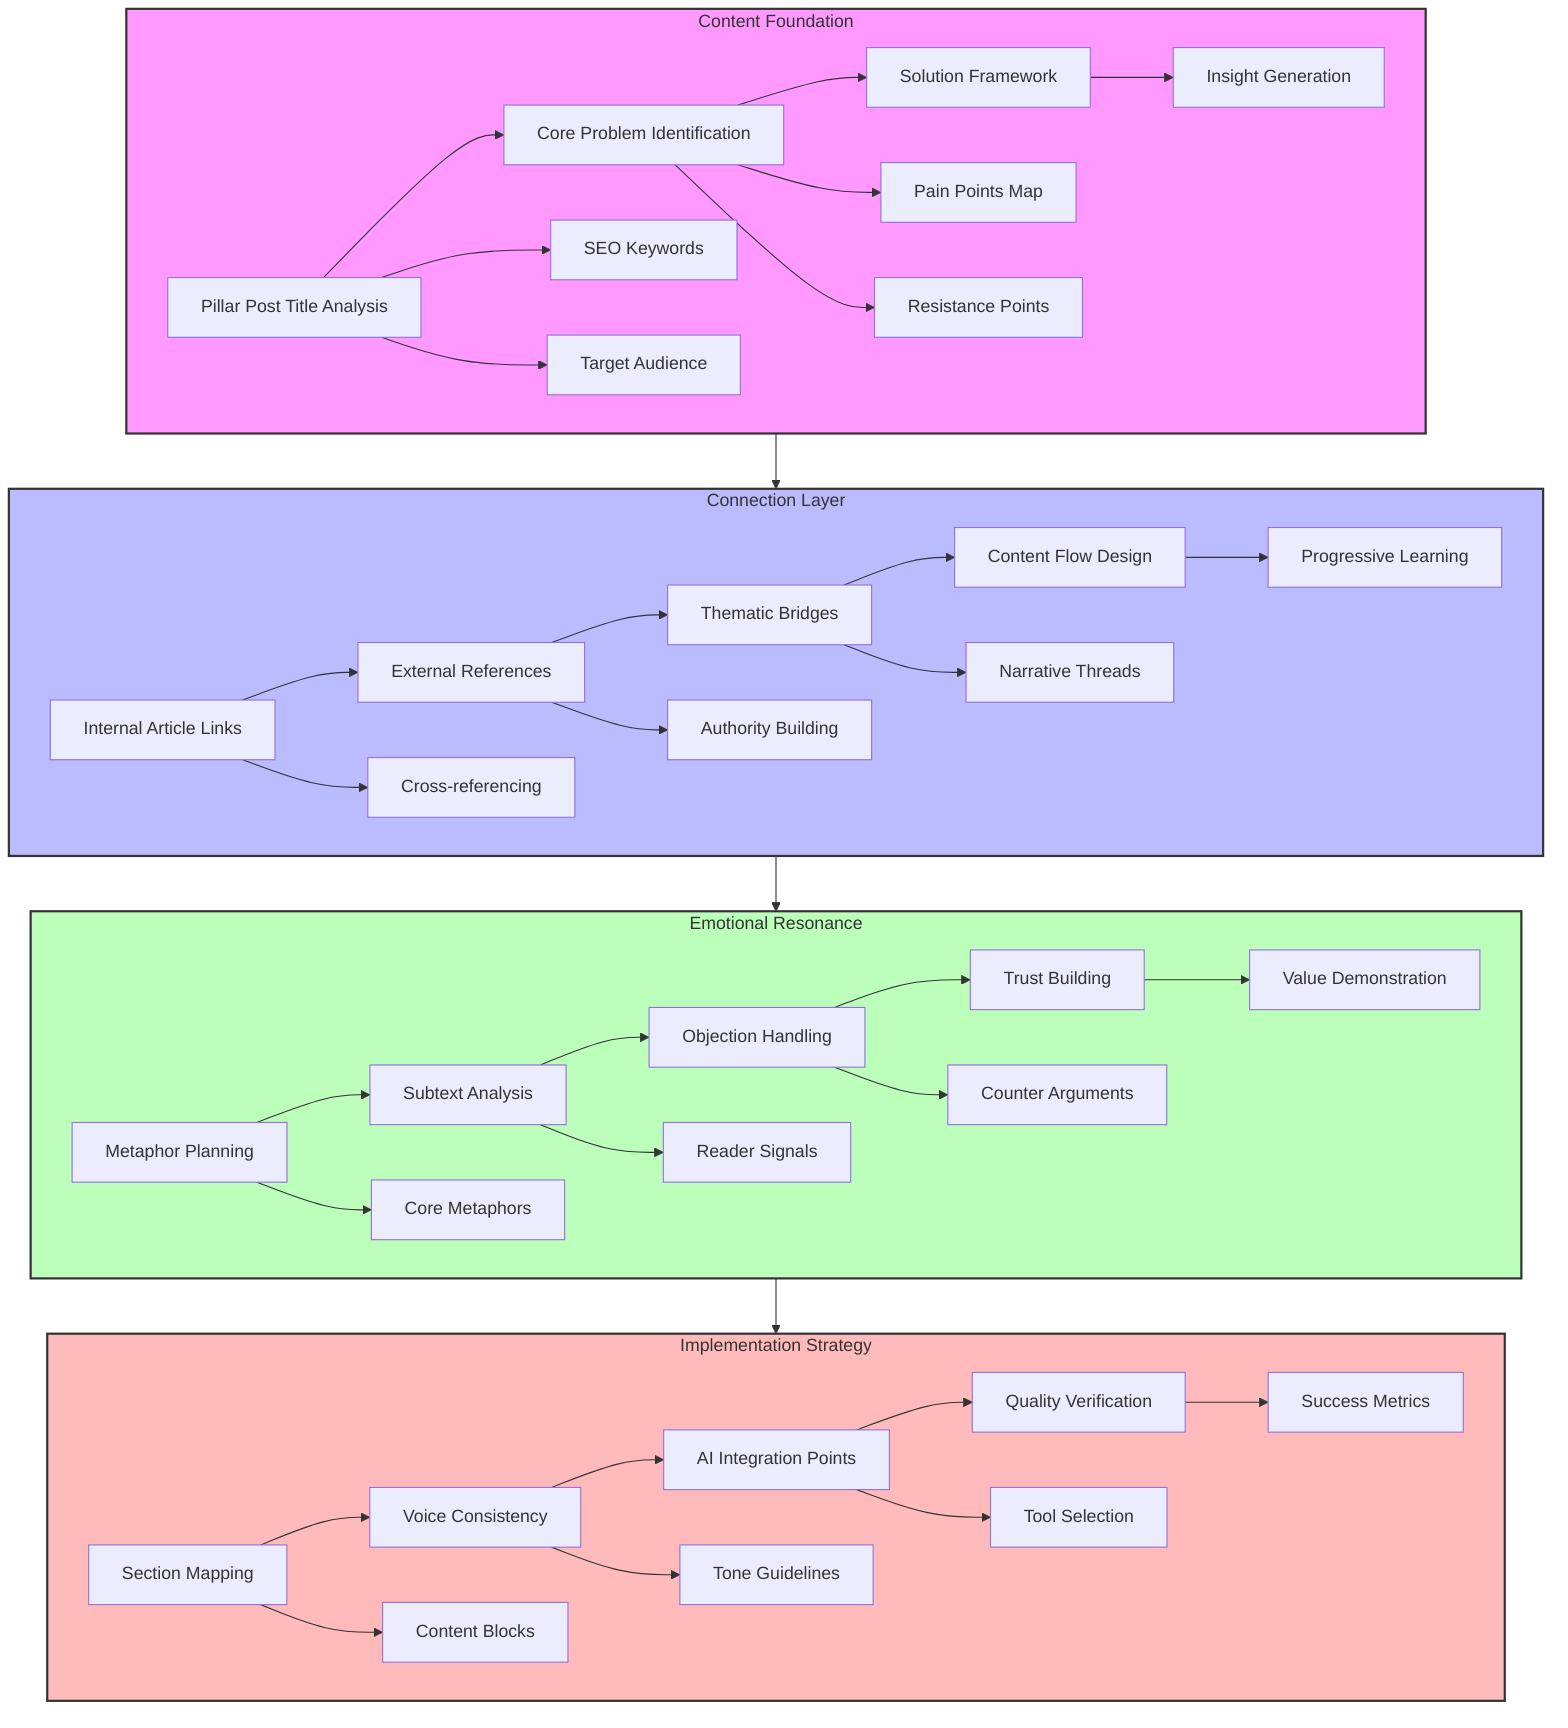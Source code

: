 flowchart TD
    subgraph Foundation[Content Foundation]
        A[Pillar Post Title Analysis] --> B[Core Problem Identification]
        B --> C[Solution Framework]
        C --> D[Insight Generation]
        
        A1[SEO Keywords]
        A2[Target Audience]
        B1[Pain Points Map]
        B2[Resistance Points]
        
        A --> A1 & A2
        B --> B1 & B2
    end

    subgraph Connection[Connection Layer]
        E[Internal Article Links] --> F[External References]
        F --> G[Thematic Bridges]
        G --> H[Content Flow Design]
        
        E1[Cross-referencing]
        F1[Authority Building]
        G1[Narrative Threads]
        H1[Progressive Learning]
        
        E --> E1
        F --> F1
        G --> G1
        H --> H1
    end

    subgraph Resonance[Emotional Resonance]
        I[Metaphor Planning] --> J[Subtext Analysis]
        J --> K[Objection Handling]
        K --> L[Trust Building]
        
        I1[Core Metaphors]
        J1[Reader Signals]
        K1[Counter Arguments]
        L1[Value Demonstration]
        
        I --> I1
        J --> J1
        K --> K1
        L --> L1
    end

    subgraph Implementation[Implementation Strategy]
        M[Section Mapping] --> N[Voice Consistency]
        N --> O[AI Integration Points]
        O --> P[Quality Verification]
        
        M1[Content Blocks]
        N1[Tone Guidelines]
        O1[Tool Selection]
        P1[Success Metrics]
        
        M --> M1
        N --> N1
        O --> O1
        P --> P1
    end

    Foundation --> Connection
    Connection --> Resonance
    Resonance --> Implementation

    style Foundation fill:#f9f,stroke:#333,stroke-width:2px
    style Connection fill:#bbf,stroke:#333,stroke-width:2px
    style Resonance fill:#bfb,stroke:#333,stroke-width:2px
    style Implementation fill:#fbb,stroke:#333,stroke-width:2px